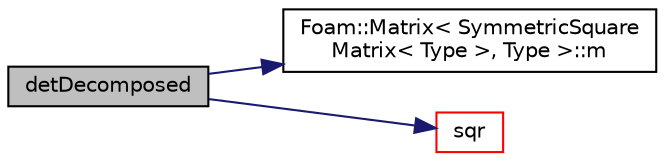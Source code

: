 digraph "detDecomposed"
{
  bgcolor="transparent";
  edge [fontname="Helvetica",fontsize="10",labelfontname="Helvetica",labelfontsize="10"];
  node [fontname="Helvetica",fontsize="10",shape=record];
  rankdir="LR";
  Node125242 [label="detDecomposed",height=0.2,width=0.4,color="black", fillcolor="grey75", style="filled", fontcolor="black"];
  Node125242 -> Node125243 [color="midnightblue",fontsize="10",style="solid",fontname="Helvetica"];
  Node125243 [label="Foam::Matrix\< SymmetricSquare\lMatrix\< Type \>, Type \>::m",height=0.2,width=0.4,color="black",URL="$a27889.html#a910305ebc963132f09b276357a5a6da0",tooltip="Return the number of rows. "];
  Node125242 -> Node125244 [color="midnightblue",fontsize="10",style="solid",fontname="Helvetica"];
  Node125244 [label="sqr",height=0.2,width=0.4,color="red",URL="$a21851.html#a277dc11c581d53826ab5090b08f3b17b"];
}

